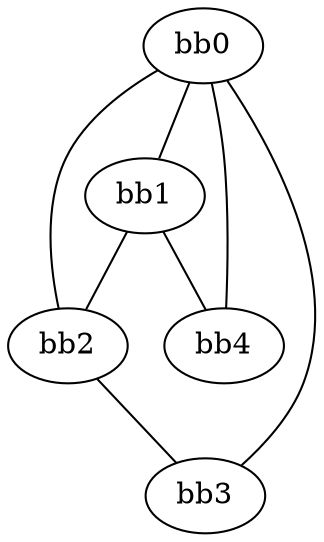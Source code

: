 graph g{

 bb0 -- bb1
 bb0 -- bb2
 bb0 -- bb3
 bb0 -- bb4
 bb1 -- bb2
 bb1 -- bb4
 bb2 -- bb3
 

}

